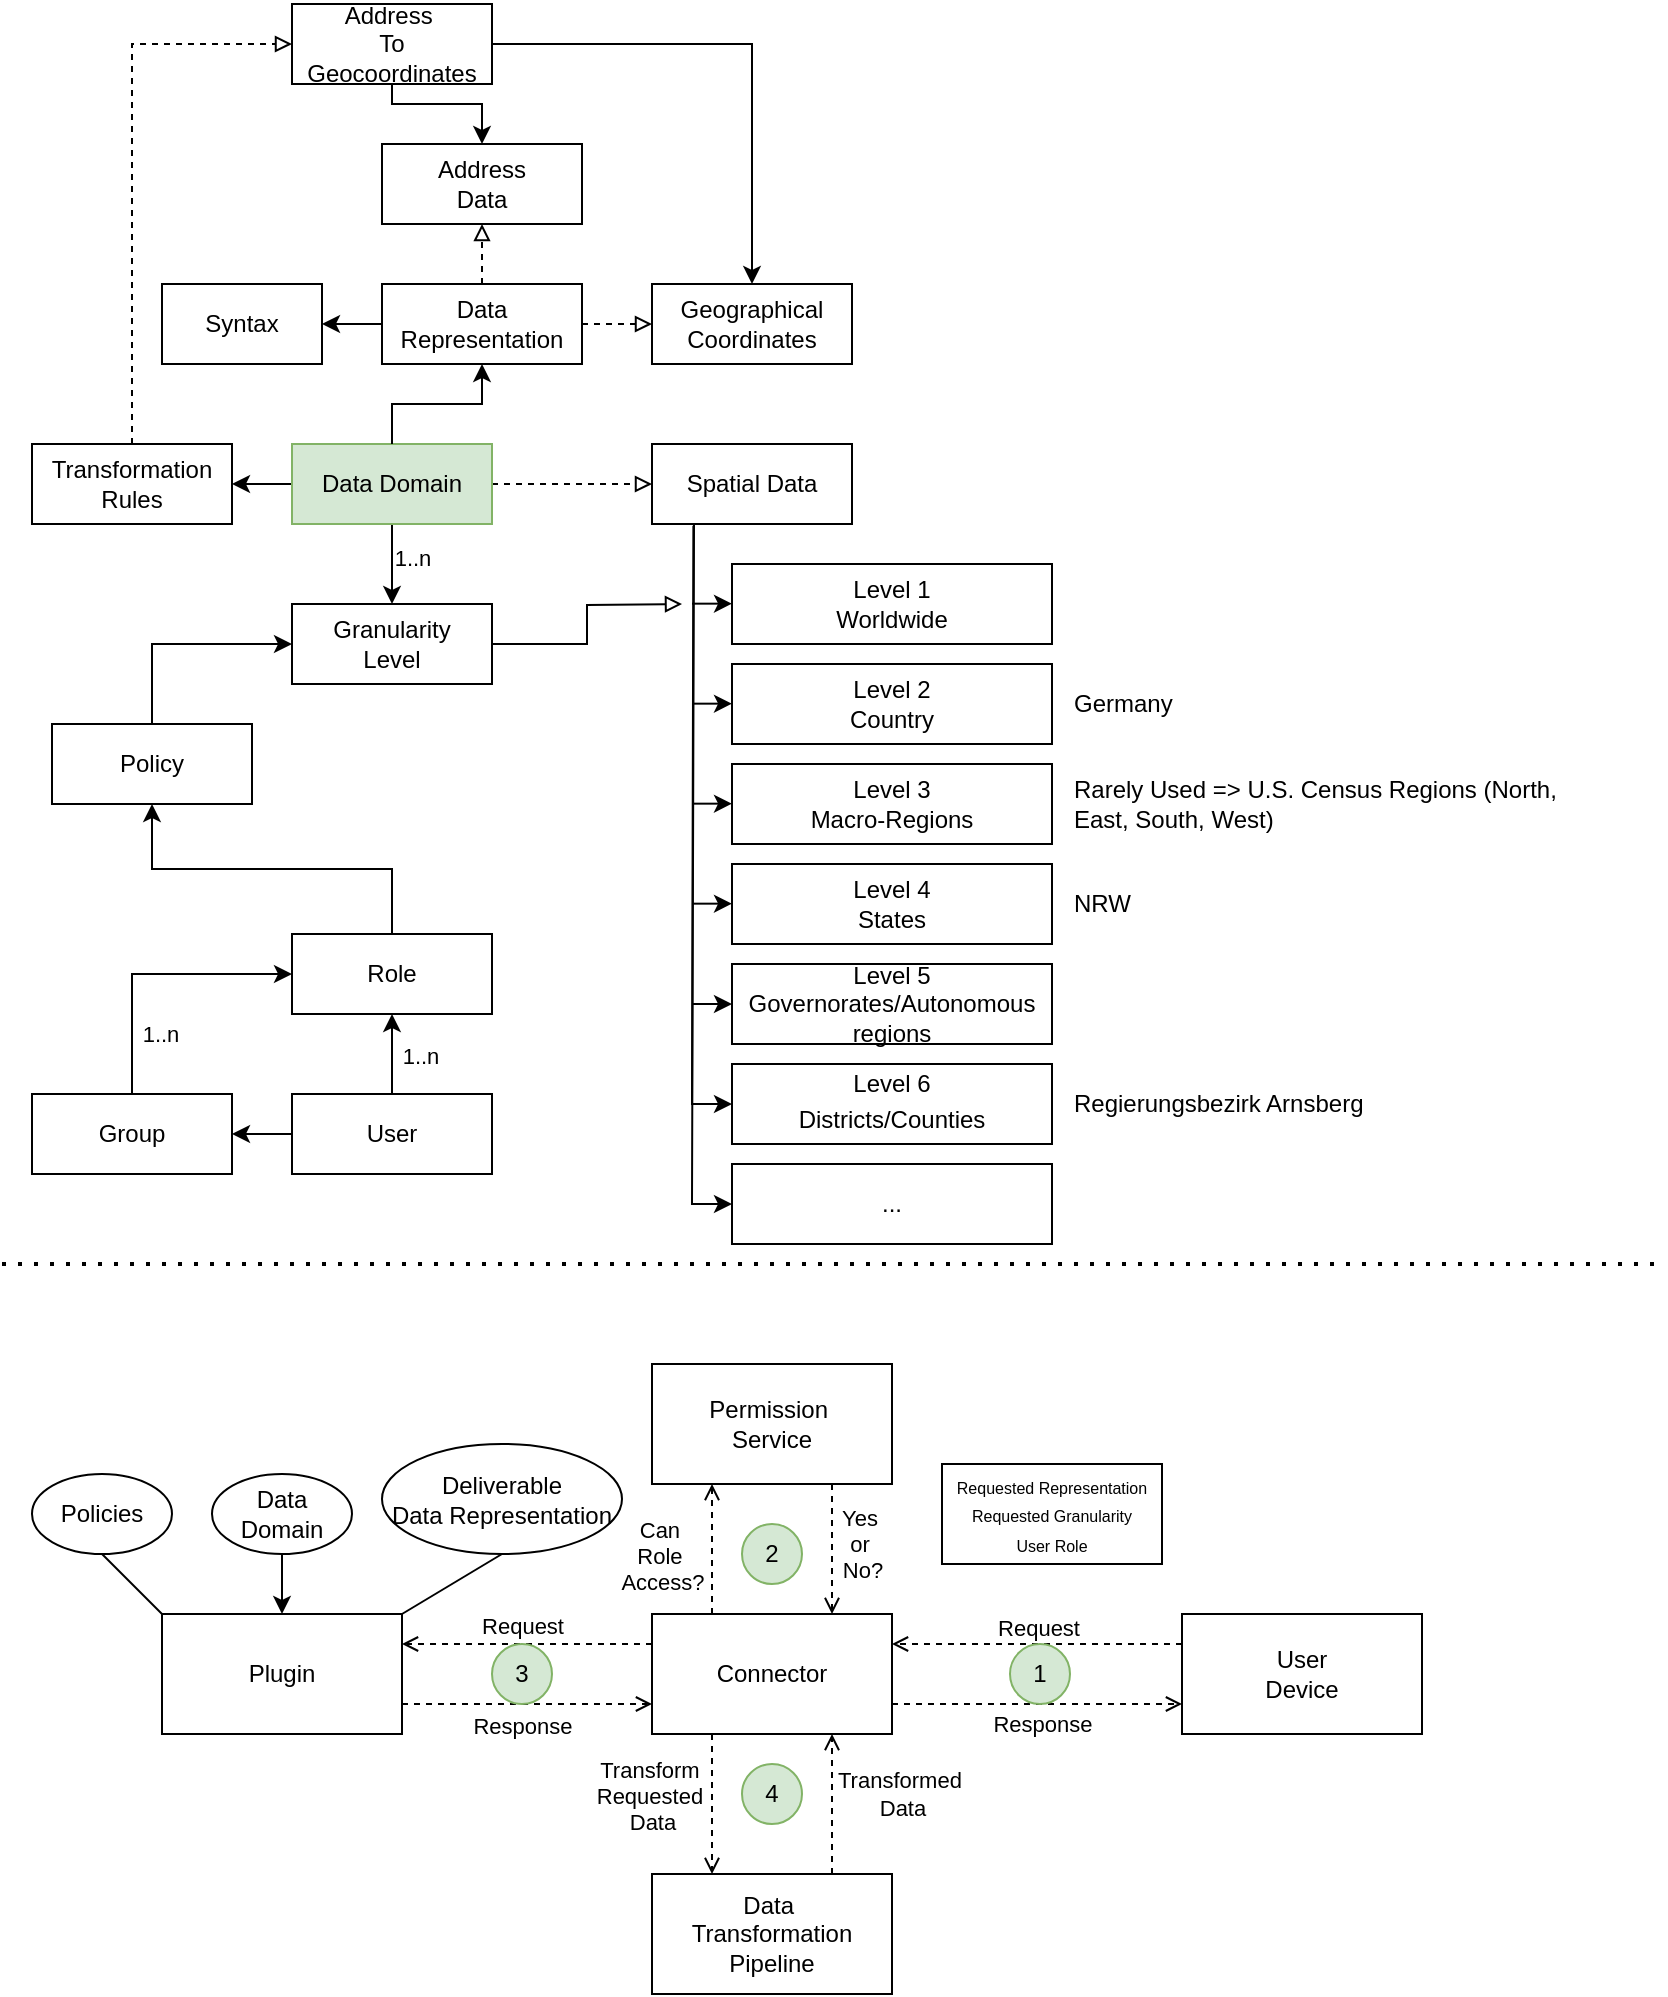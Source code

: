 <mxfile version="28.2.1">
  <diagram name="Page-1" id="aw-RRsx1uJZYShowe6nO">
    <mxGraphModel dx="1107" dy="771" grid="1" gridSize="10" guides="1" tooltips="1" connect="1" arrows="1" fold="1" page="1" pageScale="1" pageWidth="850" pageHeight="1100" math="0" shadow="0">
      <root>
        <mxCell id="0" />
        <mxCell id="1" parent="0" />
        <mxCell id="dCTxIKSOGZd6r2cbZSmC-4" style="edgeStyle=orthogonalEdgeStyle;rounded=0;orthogonalLoop=1;jettySize=auto;html=1;exitX=1;exitY=0.5;exitDx=0;exitDy=0;dashed=1;entryX=0;entryY=0.5;entryDx=0;entryDy=0;endArrow=block;endFill=0;" parent="1" source="dCTxIKSOGZd6r2cbZSmC-2" target="dCTxIKSOGZd6r2cbZSmC-3" edge="1">
          <mxGeometry relative="1" as="geometry">
            <mxPoint x="300" y="280" as="targetPoint" />
          </mxGeometry>
        </mxCell>
        <mxCell id="dCTxIKSOGZd6r2cbZSmC-6" style="edgeStyle=orthogonalEdgeStyle;rounded=0;orthogonalLoop=1;jettySize=auto;html=1;exitX=0.5;exitY=1;exitDx=0;exitDy=0;entryX=0.5;entryY=0;entryDx=0;entryDy=0;" parent="1" source="dCTxIKSOGZd6r2cbZSmC-2" target="dCTxIKSOGZd6r2cbZSmC-5" edge="1">
          <mxGeometry relative="1" as="geometry" />
        </mxCell>
        <mxCell id="dCTxIKSOGZd6r2cbZSmC-7" value="1..n" style="edgeLabel;html=1;align=center;verticalAlign=middle;resizable=0;points=[];" parent="dCTxIKSOGZd6r2cbZSmC-6" vertex="1" connectable="0">
          <mxGeometry x="-0.15" y="-2" relative="1" as="geometry">
            <mxPoint x="12" as="offset" />
          </mxGeometry>
        </mxCell>
        <mxCell id="fj1dRr-fl-aeqGP-18P_-13" style="edgeStyle=orthogonalEdgeStyle;rounded=0;orthogonalLoop=1;jettySize=auto;html=1;exitX=0;exitY=0.5;exitDx=0;exitDy=0;entryX=1;entryY=0.5;entryDx=0;entryDy=0;" parent="1" source="dCTxIKSOGZd6r2cbZSmC-2" target="fj1dRr-fl-aeqGP-18P_-12" edge="1">
          <mxGeometry relative="1" as="geometry" />
        </mxCell>
        <mxCell id="dCTxIKSOGZd6r2cbZSmC-2" value="Data Domain" style="rounded=0;whiteSpace=wrap;html=1;fillColor=#d5e8d4;strokeColor=#82b366;" parent="1" vertex="1">
          <mxGeometry x="155" y="230" width="100" height="40" as="geometry" />
        </mxCell>
        <mxCell id="dCTxIKSOGZd6r2cbZSmC-3" value="Spatial Data" style="rounded=0;whiteSpace=wrap;html=1;" parent="1" vertex="1">
          <mxGeometry x="335" y="230" width="100" height="40" as="geometry" />
        </mxCell>
        <mxCell id="fj1dRr-fl-aeqGP-18P_-17" style="edgeStyle=orthogonalEdgeStyle;rounded=0;orthogonalLoop=1;jettySize=auto;html=1;exitX=1;exitY=0.5;exitDx=0;exitDy=0;endArrow=block;endFill=0;" parent="1" source="dCTxIKSOGZd6r2cbZSmC-5" edge="1">
          <mxGeometry relative="1" as="geometry">
            <mxPoint x="350" y="310" as="targetPoint" />
          </mxGeometry>
        </mxCell>
        <mxCell id="dCTxIKSOGZd6r2cbZSmC-5" value="Granularity&lt;div&gt;Level&lt;/div&gt;" style="rounded=0;whiteSpace=wrap;html=1;" parent="1" vertex="1">
          <mxGeometry x="155" y="310" width="100" height="40" as="geometry" />
        </mxCell>
        <mxCell id="dCTxIKSOGZd6r2cbZSmC-8" value="Level 1&lt;div&gt;Worldwide&lt;/div&gt;" style="rounded=0;whiteSpace=wrap;html=1;" parent="1" vertex="1">
          <mxGeometry x="375" y="290" width="160" height="40" as="geometry" />
        </mxCell>
        <mxCell id="dCTxIKSOGZd6r2cbZSmC-10" value="Level 2&lt;div&gt;Country&lt;/div&gt;" style="rounded=0;whiteSpace=wrap;html=1;" parent="1" vertex="1">
          <mxGeometry x="375" y="340" width="160" height="40" as="geometry" />
        </mxCell>
        <mxCell id="dCTxIKSOGZd6r2cbZSmC-12" value="Level 3&lt;div&gt;Macro-Regions&lt;/div&gt;" style="rounded=0;whiteSpace=wrap;html=1;" parent="1" vertex="1">
          <mxGeometry x="375" y="390" width="160" height="40" as="geometry" />
        </mxCell>
        <mxCell id="dCTxIKSOGZd6r2cbZSmC-13" value="Level 4&lt;div&gt;States&lt;/div&gt;" style="rounded=0;whiteSpace=wrap;html=1;" parent="1" vertex="1">
          <mxGeometry x="375" y="440" width="160" height="40" as="geometry" />
        </mxCell>
        <mxCell id="dCTxIKSOGZd6r2cbZSmC-14" value="Level 5&lt;div&gt;Governorates/Autonomous regions&lt;/div&gt;" style="rounded=0;whiteSpace=wrap;html=1;" parent="1" vertex="1">
          <mxGeometry x="375" y="490" width="160" height="40" as="geometry" />
        </mxCell>
        <mxCell id="dCTxIKSOGZd6r2cbZSmC-15" value="" style="shape=image;verticalLabelPosition=bottom;labelBackgroundColor=default;verticalAlign=top;aspect=fixed;imageAspect=0;image=https://wiki.openstreetmap.org/w/images/thumb/a/ae/Administrative_Gliederung_Deutschlands_admin_level.png/521px-Administrative_Gliederung_Deutschlands_admin_level.png;" parent="1" vertex="1">
          <mxGeometry x="544" y="208.4" width="281" height="131.6" as="geometry" />
        </mxCell>
        <mxCell id="dCTxIKSOGZd6r2cbZSmC-16" value="Level 6&lt;div&gt;&lt;table&gt;&lt;tbody&gt;&lt;tr&gt;&lt;td&gt;Districts/Counties&lt;/td&gt;&lt;/tr&gt;&lt;/tbody&gt;&lt;/table&gt;&lt;/div&gt;" style="rounded=0;whiteSpace=wrap;html=1;" parent="1" vertex="1">
          <mxGeometry x="375" y="540" width="160" height="40" as="geometry" />
        </mxCell>
        <mxCell id="dCTxIKSOGZd6r2cbZSmC-18" value="Germany" style="text;html=1;align=left;verticalAlign=middle;whiteSpace=wrap;rounded=0;" parent="1" vertex="1">
          <mxGeometry x="544" y="345" width="91" height="30" as="geometry" />
        </mxCell>
        <mxCell id="dCTxIKSOGZd6r2cbZSmC-19" value="Rarely Used =&amp;gt;&amp;nbsp;U.S. Census Regions (North, East, South, West)" style="text;html=1;align=left;verticalAlign=middle;whiteSpace=wrap;rounded=0;" parent="1" vertex="1">
          <mxGeometry x="544" y="395" width="251" height="30" as="geometry" />
        </mxCell>
        <mxCell id="dCTxIKSOGZd6r2cbZSmC-20" value="NRW" style="text;html=1;align=left;verticalAlign=middle;whiteSpace=wrap;rounded=0;" parent="1" vertex="1">
          <mxGeometry x="544" y="445" width="91" height="30" as="geometry" />
        </mxCell>
        <mxCell id="dCTxIKSOGZd6r2cbZSmC-21" value="Regierungsbezirk Arnsberg" style="text;whiteSpace=wrap;align=left;verticalAlign=middle;" parent="1" vertex="1">
          <mxGeometry x="544" y="540" width="161" height="40" as="geometry" />
        </mxCell>
        <mxCell id="0uKYncW7fdlhks2O5UK1-3" value="" style="endArrow=classic;html=1;rounded=0;entryX=0;entryY=0.5;entryDx=0;entryDy=0;exitX=0.207;exitY=1.021;exitDx=0;exitDy=0;exitPerimeter=0;" parent="1" source="dCTxIKSOGZd6r2cbZSmC-3" target="dCTxIKSOGZd6r2cbZSmC-16" edge="1">
          <mxGeometry width="50" height="50" relative="1" as="geometry">
            <mxPoint x="355" y="540" as="sourcePoint" />
            <mxPoint x="455" y="540" as="targetPoint" />
            <Array as="points">
              <mxPoint x="355" y="560" />
            </Array>
          </mxGeometry>
        </mxCell>
        <mxCell id="0uKYncW7fdlhks2O5UK1-4" value="" style="endArrow=classic;html=1;rounded=0;entryX=0;entryY=0.5;entryDx=0;entryDy=0;" parent="1" target="dCTxIKSOGZd6r2cbZSmC-14" edge="1">
          <mxGeometry width="50" height="50" relative="1" as="geometry">
            <mxPoint x="355" y="510" as="sourcePoint" />
            <mxPoint x="515" y="430" as="targetPoint" />
          </mxGeometry>
        </mxCell>
        <mxCell id="0uKYncW7fdlhks2O5UK1-6" value="" style="endArrow=classic;html=1;rounded=0;entryX=0;entryY=0.5;entryDx=0;entryDy=0;" parent="1" edge="1">
          <mxGeometry width="50" height="50" relative="1" as="geometry">
            <mxPoint x="355" y="459.83" as="sourcePoint" />
            <mxPoint x="375" y="459.83" as="targetPoint" />
          </mxGeometry>
        </mxCell>
        <mxCell id="0uKYncW7fdlhks2O5UK1-7" value="" style="endArrow=classic;html=1;rounded=0;entryX=0;entryY=0.5;entryDx=0;entryDy=0;" parent="1" edge="1">
          <mxGeometry width="50" height="50" relative="1" as="geometry">
            <mxPoint x="355" y="409.83" as="sourcePoint" />
            <mxPoint x="375" y="409.83" as="targetPoint" />
          </mxGeometry>
        </mxCell>
        <mxCell id="0uKYncW7fdlhks2O5UK1-8" value="" style="endArrow=classic;html=1;rounded=0;entryX=0;entryY=0.5;entryDx=0;entryDy=0;" parent="1" edge="1">
          <mxGeometry width="50" height="50" relative="1" as="geometry">
            <mxPoint x="355" y="359.83" as="sourcePoint" />
            <mxPoint x="375" y="359.83" as="targetPoint" />
          </mxGeometry>
        </mxCell>
        <mxCell id="0uKYncW7fdlhks2O5UK1-9" value="" style="endArrow=classic;html=1;rounded=0;entryX=0;entryY=0.5;entryDx=0;entryDy=0;" parent="1" edge="1">
          <mxGeometry width="50" height="50" relative="1" as="geometry">
            <mxPoint x="355" y="309.83" as="sourcePoint" />
            <mxPoint x="375" y="309.83" as="targetPoint" />
          </mxGeometry>
        </mxCell>
        <mxCell id="dz2xsUTwjxw4XYbyV1xn-17" style="edgeStyle=orthogonalEdgeStyle;rounded=0;orthogonalLoop=1;jettySize=auto;html=1;exitX=0.5;exitY=0;exitDx=0;exitDy=0;entryX=0.5;entryY=1;entryDx=0;entryDy=0;" parent="1" source="dz2xsUTwjxw4XYbyV1xn-1" target="dz2xsUTwjxw4XYbyV1xn-15" edge="1">
          <mxGeometry relative="1" as="geometry" />
        </mxCell>
        <mxCell id="dz2xsUTwjxw4XYbyV1xn-1" value="Role" style="rounded=0;whiteSpace=wrap;html=1;" parent="1" vertex="1">
          <mxGeometry x="155" y="475" width="100" height="40" as="geometry" />
        </mxCell>
        <mxCell id="dz2xsUTwjxw4XYbyV1xn-11" style="edgeStyle=orthogonalEdgeStyle;rounded=0;orthogonalLoop=1;jettySize=auto;html=1;exitX=0.5;exitY=0;exitDx=0;exitDy=0;entryX=0.5;entryY=1;entryDx=0;entryDy=0;" parent="1" source="dz2xsUTwjxw4XYbyV1xn-2" target="dz2xsUTwjxw4XYbyV1xn-1" edge="1">
          <mxGeometry relative="1" as="geometry" />
        </mxCell>
        <mxCell id="dz2xsUTwjxw4XYbyV1xn-12" value="1..n" style="edgeLabel;html=1;align=center;verticalAlign=middle;resizable=0;points=[];" parent="dz2xsUTwjxw4XYbyV1xn-11" vertex="1" connectable="0">
          <mxGeometry x="0.1" y="-2" relative="1" as="geometry">
            <mxPoint x="12" y="3" as="offset" />
          </mxGeometry>
        </mxCell>
        <mxCell id="dz2xsUTwjxw4XYbyV1xn-14" style="edgeStyle=orthogonalEdgeStyle;rounded=0;orthogonalLoop=1;jettySize=auto;html=1;exitX=0;exitY=0.5;exitDx=0;exitDy=0;entryX=1;entryY=0.5;entryDx=0;entryDy=0;" parent="1" source="dz2xsUTwjxw4XYbyV1xn-2" target="dz2xsUTwjxw4XYbyV1xn-3" edge="1">
          <mxGeometry relative="1" as="geometry" />
        </mxCell>
        <mxCell id="dz2xsUTwjxw4XYbyV1xn-2" value="User" style="rounded=0;whiteSpace=wrap;html=1;" parent="1" vertex="1">
          <mxGeometry x="155" y="555" width="100" height="40" as="geometry" />
        </mxCell>
        <mxCell id="dz2xsUTwjxw4XYbyV1xn-10" style="edgeStyle=orthogonalEdgeStyle;rounded=0;orthogonalLoop=1;jettySize=auto;html=1;exitX=0.5;exitY=0;exitDx=0;exitDy=0;entryX=0;entryY=0.5;entryDx=0;entryDy=0;" parent="1" source="dz2xsUTwjxw4XYbyV1xn-3" target="dz2xsUTwjxw4XYbyV1xn-1" edge="1">
          <mxGeometry relative="1" as="geometry" />
        </mxCell>
        <mxCell id="dz2xsUTwjxw4XYbyV1xn-13" value="1..n" style="edgeLabel;html=1;align=center;verticalAlign=middle;resizable=0;points=[];" parent="dz2xsUTwjxw4XYbyV1xn-10" vertex="1" connectable="0">
          <mxGeometry x="-0.571" relative="1" as="geometry">
            <mxPoint x="14" as="offset" />
          </mxGeometry>
        </mxCell>
        <mxCell id="dz2xsUTwjxw4XYbyV1xn-3" value="Group" style="rounded=0;whiteSpace=wrap;html=1;" parent="1" vertex="1">
          <mxGeometry x="25" y="555" width="100" height="40" as="geometry" />
        </mxCell>
        <mxCell id="dz2xsUTwjxw4XYbyV1xn-16" style="edgeStyle=orthogonalEdgeStyle;rounded=0;orthogonalLoop=1;jettySize=auto;html=1;exitX=0.5;exitY=0;exitDx=0;exitDy=0;entryX=0;entryY=0.5;entryDx=0;entryDy=0;" parent="1" source="dz2xsUTwjxw4XYbyV1xn-15" target="dCTxIKSOGZd6r2cbZSmC-5" edge="1">
          <mxGeometry relative="1" as="geometry" />
        </mxCell>
        <mxCell id="dz2xsUTwjxw4XYbyV1xn-15" value="Policy" style="rounded=0;whiteSpace=wrap;html=1;" parent="1" vertex="1">
          <mxGeometry x="35" y="370" width="100" height="40" as="geometry" />
        </mxCell>
        <mxCell id="dz2xsUTwjxw4XYbyV1xn-18" value="" style="endArrow=classic;html=1;rounded=0;exitX=0.207;exitY=1.021;exitDx=0;exitDy=0;exitPerimeter=0;entryX=0;entryY=0.5;entryDx=0;entryDy=0;" parent="1" target="dz2xsUTwjxw4XYbyV1xn-19" edge="1">
          <mxGeometry width="50" height="50" relative="1" as="geometry">
            <mxPoint x="356" y="270" as="sourcePoint" />
            <mxPoint x="365" y="620" as="targetPoint" />
            <Array as="points">
              <mxPoint x="355" y="610" />
            </Array>
          </mxGeometry>
        </mxCell>
        <mxCell id="dz2xsUTwjxw4XYbyV1xn-19" value="...&lt;div&gt;&lt;/div&gt;" style="rounded=0;whiteSpace=wrap;html=1;" parent="1" vertex="1">
          <mxGeometry x="375" y="590" width="160" height="40" as="geometry" />
        </mxCell>
        <mxCell id="fj1dRr-fl-aeqGP-18P_-5" style="edgeStyle=orthogonalEdgeStyle;rounded=0;orthogonalLoop=1;jettySize=auto;html=1;exitX=0.5;exitY=1;exitDx=0;exitDy=0;entryX=0.5;entryY=0;entryDx=0;entryDy=0;endArrow=none;endFill=0;startArrow=classic;startFill=1;" parent="1" source="fj1dRr-fl-aeqGP-18P_-4" target="dCTxIKSOGZd6r2cbZSmC-2" edge="1">
          <mxGeometry relative="1" as="geometry" />
        </mxCell>
        <mxCell id="fj1dRr-fl-aeqGP-18P_-11" style="edgeStyle=orthogonalEdgeStyle;rounded=0;orthogonalLoop=1;jettySize=auto;html=1;exitX=0.5;exitY=0;exitDx=0;exitDy=0;entryX=0.5;entryY=1;entryDx=0;entryDy=0;dashed=1;endArrow=block;endFill=0;" parent="1" source="fj1dRr-fl-aeqGP-18P_-4" target="fj1dRr-fl-aeqGP-18P_-10" edge="1">
          <mxGeometry relative="1" as="geometry" />
        </mxCell>
        <mxCell id="brSqTAmjt_6wkkyZsdb8-3" style="edgeStyle=orthogonalEdgeStyle;rounded=0;orthogonalLoop=1;jettySize=auto;html=1;exitX=0;exitY=0.5;exitDx=0;exitDy=0;entryX=1;entryY=0.5;entryDx=0;entryDy=0;" edge="1" parent="1" source="fj1dRr-fl-aeqGP-18P_-4" target="brSqTAmjt_6wkkyZsdb8-1">
          <mxGeometry relative="1" as="geometry" />
        </mxCell>
        <mxCell id="fj1dRr-fl-aeqGP-18P_-4" value="Data Representation" style="rounded=0;whiteSpace=wrap;html=1;" parent="1" vertex="1">
          <mxGeometry x="200" y="150" width="100" height="40" as="geometry" />
        </mxCell>
        <mxCell id="fj1dRr-fl-aeqGP-18P_-6" value="Geographical Coordinates" style="rounded=0;whiteSpace=wrap;html=1;" parent="1" vertex="1">
          <mxGeometry x="335" y="150" width="100" height="40" as="geometry" />
        </mxCell>
        <mxCell id="fj1dRr-fl-aeqGP-18P_-8" style="edgeStyle=orthogonalEdgeStyle;rounded=0;orthogonalLoop=1;jettySize=auto;html=1;dashed=1;entryX=0;entryY=0.5;entryDx=0;entryDy=0;endArrow=block;endFill=0;exitX=1;exitY=0.5;exitDx=0;exitDy=0;" parent="1" source="fj1dRr-fl-aeqGP-18P_-4" target="fj1dRr-fl-aeqGP-18P_-6" edge="1">
          <mxGeometry relative="1" as="geometry">
            <mxPoint x="260" y="200" as="sourcePoint" />
            <mxPoint x="320" y="169.68" as="targetPoint" />
            <Array as="points" />
          </mxGeometry>
        </mxCell>
        <mxCell id="fj1dRr-fl-aeqGP-18P_-10" value="&lt;div&gt;Address&lt;/div&gt;&lt;div&gt;Data&lt;/div&gt;" style="rounded=0;whiteSpace=wrap;html=1;" parent="1" vertex="1">
          <mxGeometry x="200" y="80" width="100" height="40" as="geometry" />
        </mxCell>
        <mxCell id="fj1dRr-fl-aeqGP-18P_-20" style="edgeStyle=orthogonalEdgeStyle;rounded=0;orthogonalLoop=1;jettySize=auto;html=1;exitX=0.5;exitY=0;exitDx=0;exitDy=0;entryX=0;entryY=0.5;entryDx=0;entryDy=0;dashed=1;endArrow=block;endFill=0;" parent="1" source="fj1dRr-fl-aeqGP-18P_-12" target="fj1dRr-fl-aeqGP-18P_-14" edge="1">
          <mxGeometry relative="1" as="geometry" />
        </mxCell>
        <mxCell id="fj1dRr-fl-aeqGP-18P_-12" value="Transformation&lt;div&gt;Rules&lt;/div&gt;" style="rounded=0;whiteSpace=wrap;html=1;" parent="1" vertex="1">
          <mxGeometry x="25" y="230" width="100" height="40" as="geometry" />
        </mxCell>
        <mxCell id="fj1dRr-fl-aeqGP-18P_-18" style="edgeStyle=orthogonalEdgeStyle;rounded=0;orthogonalLoop=1;jettySize=auto;html=1;exitX=0.5;exitY=1;exitDx=0;exitDy=0;entryX=0.5;entryY=0;entryDx=0;entryDy=0;" parent="1" source="fj1dRr-fl-aeqGP-18P_-14" target="fj1dRr-fl-aeqGP-18P_-10" edge="1">
          <mxGeometry relative="1" as="geometry">
            <Array as="points">
              <mxPoint x="205" y="60" />
              <mxPoint x="250" y="60" />
            </Array>
          </mxGeometry>
        </mxCell>
        <mxCell id="fj1dRr-fl-aeqGP-18P_-19" style="edgeStyle=orthogonalEdgeStyle;rounded=0;orthogonalLoop=1;jettySize=auto;html=1;exitX=1;exitY=0.5;exitDx=0;exitDy=0;entryX=0.5;entryY=0;entryDx=0;entryDy=0;" parent="1" source="fj1dRr-fl-aeqGP-18P_-14" target="fj1dRr-fl-aeqGP-18P_-6" edge="1">
          <mxGeometry relative="1" as="geometry">
            <mxPoint x="400" y="140" as="targetPoint" />
          </mxGeometry>
        </mxCell>
        <mxCell id="fj1dRr-fl-aeqGP-18P_-14" value="&lt;div&gt;Address&amp;nbsp;&lt;/div&gt;&lt;div&gt;To&lt;/div&gt;&lt;div&gt;Geocoordinates&lt;/div&gt;" style="rounded=0;whiteSpace=wrap;html=1;" parent="1" vertex="1">
          <mxGeometry x="155" y="10" width="100" height="40" as="geometry" />
        </mxCell>
        <mxCell id="fj1dRr-fl-aeqGP-18P_-23" value="" style="endArrow=none;dashed=1;html=1;dashPattern=1 3;strokeWidth=2;rounded=0;" parent="1" edge="1">
          <mxGeometry width="50" height="50" relative="1" as="geometry">
            <mxPoint x="10" y="640" as="sourcePoint" />
            <mxPoint x="840" y="640" as="targetPoint" />
          </mxGeometry>
        </mxCell>
        <mxCell id="fj1dRr-fl-aeqGP-18P_-26" style="rounded=0;orthogonalLoop=1;jettySize=auto;html=1;exitX=0;exitY=0;exitDx=0;exitDy=0;entryX=0.5;entryY=1;entryDx=0;entryDy=0;endArrow=none;endFill=0;" parent="1" source="fj1dRr-fl-aeqGP-18P_-24" target="fj1dRr-fl-aeqGP-18P_-25" edge="1">
          <mxGeometry relative="1" as="geometry" />
        </mxCell>
        <mxCell id="d0idBPr3rM0wPlMwjXlP-3" style="edgeStyle=orthogonalEdgeStyle;rounded=0;orthogonalLoop=1;jettySize=auto;html=1;exitX=1;exitY=0.75;exitDx=0;exitDy=0;entryX=0;entryY=0.75;entryDx=0;entryDy=0;endArrow=open;endFill=0;dashed=1;" parent="1" source="fj1dRr-fl-aeqGP-18P_-24" target="fj1dRr-fl-aeqGP-18P_-29" edge="1">
          <mxGeometry relative="1" as="geometry" />
        </mxCell>
        <mxCell id="d0idBPr3rM0wPlMwjXlP-4" value="Response" style="edgeLabel;html=1;align=center;verticalAlign=middle;resizable=0;points=[];" parent="d0idBPr3rM0wPlMwjXlP-3" vertex="1" connectable="0">
          <mxGeometry x="-0.015" y="-1" relative="1" as="geometry">
            <mxPoint x="-2" y="10" as="offset" />
          </mxGeometry>
        </mxCell>
        <mxCell id="fj1dRr-fl-aeqGP-18P_-24" value="Plugin" style="rounded=0;whiteSpace=wrap;html=1;" parent="1" vertex="1">
          <mxGeometry x="90" y="815" width="120" height="60" as="geometry" />
        </mxCell>
        <mxCell id="fj1dRr-fl-aeqGP-18P_-25" value="Policies" style="ellipse;whiteSpace=wrap;html=1;" parent="1" vertex="1">
          <mxGeometry x="25" y="745" width="70" height="40" as="geometry" />
        </mxCell>
        <mxCell id="fj1dRr-fl-aeqGP-18P_-28" style="rounded=0;orthogonalLoop=1;jettySize=auto;html=1;exitX=0.5;exitY=1;exitDx=0;exitDy=0;entryX=1;entryY=0;entryDx=0;entryDy=0;endArrow=none;endFill=0;" parent="1" source="fj1dRr-fl-aeqGP-18P_-27" target="fj1dRr-fl-aeqGP-18P_-24" edge="1">
          <mxGeometry relative="1" as="geometry" />
        </mxCell>
        <mxCell id="fj1dRr-fl-aeqGP-18P_-27" value="Deliverable&lt;br&gt;Data Representation" style="ellipse;whiteSpace=wrap;html=1;" parent="1" vertex="1">
          <mxGeometry x="200" y="730" width="120" height="55" as="geometry" />
        </mxCell>
        <mxCell id="fj1dRr-fl-aeqGP-18P_-34" style="edgeStyle=orthogonalEdgeStyle;rounded=0;orthogonalLoop=1;jettySize=auto;html=1;exitX=1;exitY=0.75;exitDx=0;exitDy=0;entryX=0;entryY=0.75;entryDx=0;entryDy=0;dashed=1;endArrow=open;endFill=0;" parent="1" source="fj1dRr-fl-aeqGP-18P_-29" target="fj1dRr-fl-aeqGP-18P_-30" edge="1">
          <mxGeometry relative="1" as="geometry" />
        </mxCell>
        <mxCell id="fj1dRr-fl-aeqGP-18P_-35" value="Response" style="edgeLabel;html=1;align=center;verticalAlign=middle;resizable=0;points=[];" parent="fj1dRr-fl-aeqGP-18P_-34" vertex="1" connectable="0">
          <mxGeometry x="0.063" y="2" relative="1" as="geometry">
            <mxPoint x="-2" y="12" as="offset" />
          </mxGeometry>
        </mxCell>
        <mxCell id="d0idBPr3rM0wPlMwjXlP-1" style="edgeStyle=orthogonalEdgeStyle;rounded=0;orthogonalLoop=1;jettySize=auto;html=1;exitX=0;exitY=0.25;exitDx=0;exitDy=0;entryX=1;entryY=0.25;entryDx=0;entryDy=0;endArrow=open;endFill=0;dashed=1;" parent="1" source="fj1dRr-fl-aeqGP-18P_-29" target="fj1dRr-fl-aeqGP-18P_-24" edge="1">
          <mxGeometry relative="1" as="geometry" />
        </mxCell>
        <mxCell id="d0idBPr3rM0wPlMwjXlP-2" value="Request" style="edgeLabel;html=1;align=center;verticalAlign=middle;resizable=0;points=[];" parent="d0idBPr3rM0wPlMwjXlP-1" vertex="1" connectable="0">
          <mxGeometry x="-0.003" y="-1" relative="1" as="geometry">
            <mxPoint x="-3" y="-8" as="offset" />
          </mxGeometry>
        </mxCell>
        <mxCell id="d0idBPr3rM0wPlMwjXlP-7" style="edgeStyle=orthogonalEdgeStyle;rounded=0;orthogonalLoop=1;jettySize=auto;html=1;exitX=0.25;exitY=1;exitDx=0;exitDy=0;entryX=0.25;entryY=0;entryDx=0;entryDy=0;dashed=1;endArrow=open;endFill=0;" parent="1" source="fj1dRr-fl-aeqGP-18P_-29" target="d0idBPr3rM0wPlMwjXlP-5" edge="1">
          <mxGeometry relative="1" as="geometry" />
        </mxCell>
        <mxCell id="d0idBPr3rM0wPlMwjXlP-9" value="Transform&amp;nbsp;&lt;div&gt;Requested&amp;nbsp;&lt;div&gt;Data&lt;/div&gt;&lt;/div&gt;" style="edgeLabel;html=1;align=center;verticalAlign=middle;resizable=0;points=[];" parent="d0idBPr3rM0wPlMwjXlP-7" vertex="1" connectable="0">
          <mxGeometry x="-0.212" y="1" relative="1" as="geometry">
            <mxPoint x="-31" y="3" as="offset" />
          </mxGeometry>
        </mxCell>
        <mxCell id="d0idBPr3rM0wPlMwjXlP-16" style="edgeStyle=orthogonalEdgeStyle;rounded=0;orthogonalLoop=1;jettySize=auto;html=1;exitX=0.25;exitY=0;exitDx=0;exitDy=0;entryX=0.25;entryY=1;entryDx=0;entryDy=0;dashed=1;endArrow=open;endFill=0;" parent="1" source="fj1dRr-fl-aeqGP-18P_-29" target="d0idBPr3rM0wPlMwjXlP-13" edge="1">
          <mxGeometry relative="1" as="geometry" />
        </mxCell>
        <mxCell id="d0idBPr3rM0wPlMwjXlP-18" value="Can&amp;nbsp;&lt;div&gt;&lt;span style=&quot;background-color: light-dark(#ffffff, var(--ge-dark-color, #121212)); color: light-dark(rgb(0, 0, 0), rgb(255, 255, 255));&quot;&gt;Role&amp;nbsp;&lt;/span&gt;&lt;div&gt;Access?&lt;/div&gt;&lt;/div&gt;" style="edgeLabel;html=1;align=center;verticalAlign=middle;resizable=0;points=[];" parent="d0idBPr3rM0wPlMwjXlP-16" vertex="1" connectable="0">
          <mxGeometry x="0.117" y="-1" relative="1" as="geometry">
            <mxPoint x="-26" y="7" as="offset" />
          </mxGeometry>
        </mxCell>
        <mxCell id="fj1dRr-fl-aeqGP-18P_-29" value="Connector" style="rounded=0;whiteSpace=wrap;html=1;" parent="1" vertex="1">
          <mxGeometry x="335" y="815" width="120" height="60" as="geometry" />
        </mxCell>
        <mxCell id="fj1dRr-fl-aeqGP-18P_-32" style="edgeStyle=orthogonalEdgeStyle;rounded=0;orthogonalLoop=1;jettySize=auto;html=1;exitX=0;exitY=0.25;exitDx=0;exitDy=0;entryX=1;entryY=0.25;entryDx=0;entryDy=0;dashed=1;endArrow=open;endFill=0;" parent="1" source="fj1dRr-fl-aeqGP-18P_-30" target="fj1dRr-fl-aeqGP-18P_-29" edge="1">
          <mxGeometry relative="1" as="geometry" />
        </mxCell>
        <mxCell id="fj1dRr-fl-aeqGP-18P_-33" value="Request" style="edgeLabel;html=1;align=center;verticalAlign=middle;resizable=0;points=[];" parent="fj1dRr-fl-aeqGP-18P_-32" vertex="1" connectable="0">
          <mxGeometry x="0.232" y="1" relative="1" as="geometry">
            <mxPoint x="17" y="-9" as="offset" />
          </mxGeometry>
        </mxCell>
        <mxCell id="fj1dRr-fl-aeqGP-18P_-30" value="User&lt;div&gt;Device&lt;/div&gt;" style="rounded=0;whiteSpace=wrap;html=1;" parent="1" vertex="1">
          <mxGeometry x="600" y="815" width="120" height="60" as="geometry" />
        </mxCell>
        <mxCell id="fj1dRr-fl-aeqGP-18P_-38" style="rounded=0;orthogonalLoop=1;jettySize=auto;html=1;exitX=0.5;exitY=1;exitDx=0;exitDy=0;entryX=0.5;entryY=0;entryDx=0;entryDy=0;" parent="1" source="fj1dRr-fl-aeqGP-18P_-37" target="fj1dRr-fl-aeqGP-18P_-24" edge="1">
          <mxGeometry relative="1" as="geometry" />
        </mxCell>
        <mxCell id="fj1dRr-fl-aeqGP-18P_-37" value="Data Domain" style="ellipse;whiteSpace=wrap;html=1;" parent="1" vertex="1">
          <mxGeometry x="115" y="745" width="70" height="40" as="geometry" />
        </mxCell>
        <mxCell id="d0idBPr3rM0wPlMwjXlP-8" style="edgeStyle=orthogonalEdgeStyle;rounded=0;orthogonalLoop=1;jettySize=auto;html=1;exitX=0.75;exitY=0;exitDx=0;exitDy=0;entryX=0.75;entryY=1;entryDx=0;entryDy=0;endArrow=open;endFill=0;dashed=1;" parent="1" source="d0idBPr3rM0wPlMwjXlP-5" target="fj1dRr-fl-aeqGP-18P_-29" edge="1">
          <mxGeometry relative="1" as="geometry" />
        </mxCell>
        <mxCell id="d0idBPr3rM0wPlMwjXlP-10" value="Transformed&amp;nbsp;&lt;div&gt;Data&lt;/div&gt;" style="edgeLabel;html=1;align=center;verticalAlign=middle;resizable=0;points=[];" parent="d0idBPr3rM0wPlMwjXlP-8" vertex="1" connectable="0">
          <mxGeometry x="0.147" relative="1" as="geometry">
            <mxPoint x="35" as="offset" />
          </mxGeometry>
        </mxCell>
        <mxCell id="d0idBPr3rM0wPlMwjXlP-5" value="Data&amp;nbsp;&lt;div&gt;Transformation&lt;/div&gt;&lt;div&gt;Pipeline&lt;/div&gt;" style="rounded=0;whiteSpace=wrap;html=1;" parent="1" vertex="1">
          <mxGeometry x="335" y="945" width="120" height="60" as="geometry" />
        </mxCell>
        <mxCell id="d0idBPr3rM0wPlMwjXlP-12" value="&lt;div style=&quot;text-align: left;&quot;&gt;&lt;span style=&quot;font-size: 8px; background-color: transparent; color: light-dark(rgb(0, 0, 0), rgb(255, 255, 255));&quot;&gt;Requested Representation&lt;/span&gt;&lt;/div&gt;&lt;div&gt;&lt;font style=&quot;font-size: 8px;&quot;&gt;Requested Granularity&lt;/font&gt;&lt;/div&gt;&lt;div&gt;&lt;font style=&quot;font-size: 8px;&quot;&gt;User Role&lt;/font&gt;&lt;/div&gt;" style="rounded=0;whiteSpace=wrap;html=1;" parent="1" vertex="1">
          <mxGeometry x="480" y="740" width="110" height="50" as="geometry" />
        </mxCell>
        <mxCell id="d0idBPr3rM0wPlMwjXlP-17" style="edgeStyle=orthogonalEdgeStyle;rounded=0;orthogonalLoop=1;jettySize=auto;html=1;exitX=0.75;exitY=1;exitDx=0;exitDy=0;entryX=0.75;entryY=0;entryDx=0;entryDy=0;dashed=1;endArrow=open;endFill=0;" parent="1" source="d0idBPr3rM0wPlMwjXlP-13" target="fj1dRr-fl-aeqGP-18P_-29" edge="1">
          <mxGeometry relative="1" as="geometry" />
        </mxCell>
        <mxCell id="d0idBPr3rM0wPlMwjXlP-19" value="Yes&amp;nbsp;&lt;div&gt;or&amp;nbsp;&lt;div&gt;No?&lt;/div&gt;&lt;/div&gt;" style="edgeLabel;html=1;align=center;verticalAlign=middle;resizable=0;points=[];" parent="d0idBPr3rM0wPlMwjXlP-17" vertex="1" connectable="0">
          <mxGeometry x="-0.081" y="-1" relative="1" as="geometry">
            <mxPoint x="16" as="offset" />
          </mxGeometry>
        </mxCell>
        <mxCell id="d0idBPr3rM0wPlMwjXlP-13" value="Permission&amp;nbsp;&lt;div&gt;Service&lt;/div&gt;" style="rounded=0;whiteSpace=wrap;html=1;" parent="1" vertex="1">
          <mxGeometry x="335" y="690" width="120" height="60" as="geometry" />
        </mxCell>
        <mxCell id="d0idBPr3rM0wPlMwjXlP-20" value="1" style="ellipse;whiteSpace=wrap;html=1;aspect=fixed;fillColor=#d5e8d4;strokeColor=#82b366;" parent="1" vertex="1">
          <mxGeometry x="514" y="830" width="30" height="30" as="geometry" />
        </mxCell>
        <mxCell id="d0idBPr3rM0wPlMwjXlP-21" value="3" style="ellipse;whiteSpace=wrap;html=1;aspect=fixed;fillColor=#d5e8d4;strokeColor=#82b366;" parent="1" vertex="1">
          <mxGeometry x="255" y="830" width="30" height="30" as="geometry" />
        </mxCell>
        <mxCell id="d0idBPr3rM0wPlMwjXlP-23" value="2" style="ellipse;whiteSpace=wrap;html=1;aspect=fixed;fillColor=#d5e8d4;strokeColor=#82b366;" parent="1" vertex="1">
          <mxGeometry x="380" y="770" width="30" height="30" as="geometry" />
        </mxCell>
        <mxCell id="d0idBPr3rM0wPlMwjXlP-24" value="4" style="ellipse;whiteSpace=wrap;html=1;aspect=fixed;fillColor=#d5e8d4;strokeColor=#82b366;" parent="1" vertex="1">
          <mxGeometry x="380" y="890" width="30" height="30" as="geometry" />
        </mxCell>
        <mxCell id="brSqTAmjt_6wkkyZsdb8-1" value="Syntax" style="rounded=0;whiteSpace=wrap;html=1;" vertex="1" parent="1">
          <mxGeometry x="90" y="150" width="80" height="40" as="geometry" />
        </mxCell>
      </root>
    </mxGraphModel>
  </diagram>
</mxfile>
